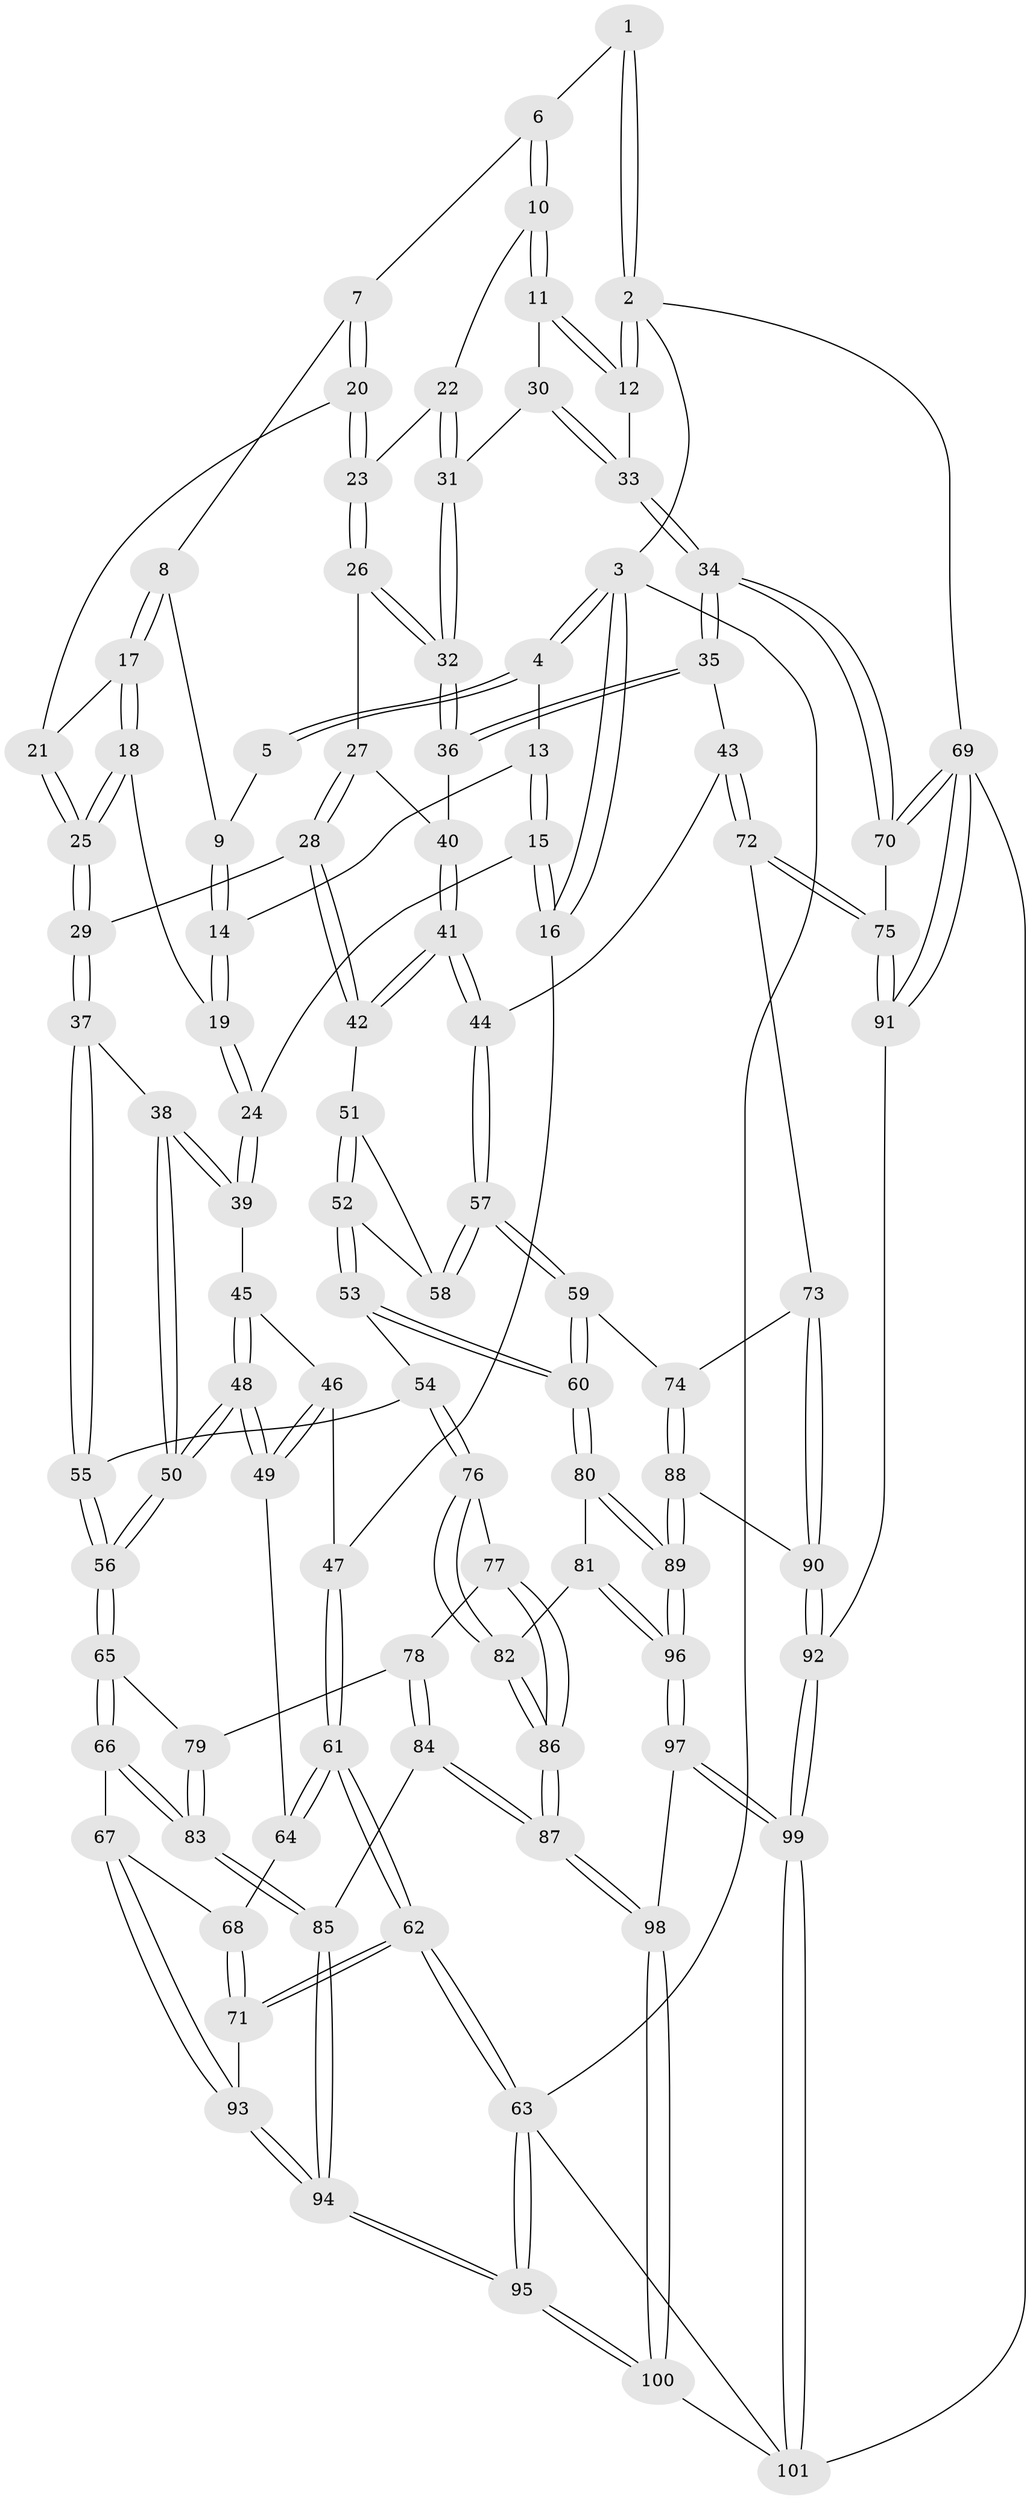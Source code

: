 // Generated by graph-tools (version 1.1) at 2025/38/02/21/25 10:38:58]
// undirected, 101 vertices, 249 edges
graph export_dot {
graph [start="1"]
  node [color=gray90,style=filled];
  1 [pos="+0.6454032662256011+0"];
  2 [pos="+1+0"];
  3 [pos="+0+0"];
  4 [pos="+0+0"];
  5 [pos="+0.37105391418734135+0"];
  6 [pos="+0.6462663373611574+0"];
  7 [pos="+0.5718800068636964+0.07597760822412783"];
  8 [pos="+0.45224498732342794+0.08699709769419463"];
  9 [pos="+0.36546216794555014+0"];
  10 [pos="+0.7640139056972775+0.09714276548742334"];
  11 [pos="+0.8381705393998781+0.14364461354308253"];
  12 [pos="+1+0"];
  13 [pos="+0.1595191194015968+0.05736890016374942"];
  14 [pos="+0.2972356828646391+0.0815912194994281"];
  15 [pos="+0.14168460081131962+0.1924111624799723"];
  16 [pos="+0+0.1691055243866251"];
  17 [pos="+0.42038600171552987+0.1682862704850989"];
  18 [pos="+0.38396839348693307+0.19048483830100568"];
  19 [pos="+0.3155627225553385+0.20633329346245222"];
  20 [pos="+0.5976155134830478+0.15905456380394753"];
  21 [pos="+0.5311697670662169+0.1899671280770702"];
  22 [pos="+0.628930600133426+0.16827813624776616"];
  23 [pos="+0.6204075045407562+0.17240828940276257"];
  24 [pos="+0.25968113633560547+0.2782674199875451"];
  25 [pos="+0.505980542203214+0.30565689681631464"];
  26 [pos="+0.6422772082080006+0.2374327400181904"];
  27 [pos="+0.6374586724678541+0.2687969528281477"];
  28 [pos="+0.5268222646435+0.3731890374865093"];
  29 [pos="+0.5229669096485149+0.3728139226755774"];
  30 [pos="+0.8418444963655063+0.21437692098367223"];
  31 [pos="+0.8302012014305707+0.23004141364704672"];
  32 [pos="+0.824220736541715+0.2385594585836648"];
  33 [pos="+1+0.3567232759328042"];
  34 [pos="+1+0.43876491185463673"];
  35 [pos="+0.8838610131911271+0.4450969345085575"];
  36 [pos="+0.8019412387920952+0.32196016899135343"];
  37 [pos="+0.4557202119843598+0.404404768573092"];
  38 [pos="+0.27843340096351815+0.36218909616550493"];
  39 [pos="+0.25966317847341097+0.2962842863254976"];
  40 [pos="+0.7236895971476769+0.35121745843478125"];
  41 [pos="+0.6712260125146627+0.45006359940682666"];
  42 [pos="+0.6167678295252612+0.4420585376968382"];
  43 [pos="+0.7968967879340217+0.5222126890199454"];
  44 [pos="+0.7039561870557834+0.4871416213707062"];
  45 [pos="+0.02887594106813748+0.3444841510165454"];
  46 [pos="+0+0.34114965313683443"];
  47 [pos="+0+0.29361180154545535"];
  48 [pos="+0.200400510723263+0.4866229661876754"];
  49 [pos="+0.1361275895217793+0.5078581423447124"];
  50 [pos="+0.2244031948499764+0.48270407037217455"];
  51 [pos="+0.589855489030203+0.4955165847289334"];
  52 [pos="+0.538347616105259+0.542686912373127"];
  53 [pos="+0.508990920706741+0.5651219066343541"];
  54 [pos="+0.4622543478385388+0.5635539335035145"];
  55 [pos="+0.460388434050013+0.560662548492891"];
  56 [pos="+0.2528180488724937+0.5400889077932713"];
  57 [pos="+0.6301997768978828+0.6194941979475432"];
  58 [pos="+0.6052905297486281+0.5601747628447756"];
  59 [pos="+0.6270783507198506+0.6328483214321303"];
  60 [pos="+0.6161646812901884+0.636239914757281"];
  61 [pos="+0+0.5488261321709653"];
  62 [pos="+0+0.7309949945465575"];
  63 [pos="+0+1"];
  64 [pos="+0.1175818590547422+0.5179382810191323"];
  65 [pos="+0.253685598061477+0.5512990015440615"];
  66 [pos="+0.13499480338379347+0.6847923499402746"];
  67 [pos="+0.12875015954013855+0.684544845455072"];
  68 [pos="+0.10886098436780337+0.5788579476205938"];
  69 [pos="+1+0.7930626752342267"];
  70 [pos="+1+0.599196645416031"];
  71 [pos="+0.02559145907567325+0.6852545791153687"];
  72 [pos="+0.8079410170631218+0.6242556298983086"];
  73 [pos="+0.7541672660611762+0.6510131003088621"];
  74 [pos="+0.6279992254725899+0.6333298956581699"];
  75 [pos="+0.8299197844985972+0.641206400994612"];
  76 [pos="+0.4566826380114959+0.5914627164507911"];
  77 [pos="+0.3509628198439584+0.6504627171717162"];
  78 [pos="+0.3032800847933455+0.6231791559979721"];
  79 [pos="+0.25900003997453214+0.5654497886541"];
  80 [pos="+0.5903791282536093+0.6663014627875979"];
  81 [pos="+0.5471872278304347+0.7078407722657606"];
  82 [pos="+0.47897593733306904+0.7132183800343833"];
  83 [pos="+0.2154288448803989+0.7426976423833489"];
  84 [pos="+0.2742561792924795+0.8085453043250417"];
  85 [pos="+0.2499249198854617+0.8094377762606262"];
  86 [pos="+0.41092156578121075+0.7882891835188479"];
  87 [pos="+0.3933721933081826+0.831410496726861"];
  88 [pos="+0.6820288678632216+0.7680382354391793"];
  89 [pos="+0.6616489603298787+0.7828189563541822"];
  90 [pos="+0.7127031933421779+0.7621877698566873"];
  91 [pos="+0.8801918064295892+0.8560012973529112"];
  92 [pos="+0.8707907679965193+0.8630374163976441"];
  93 [pos="+0.11920673061154512+0.6883887286180419"];
  94 [pos="+0.09472696938295869+0.924360443959873"];
  95 [pos="+0+1"];
  96 [pos="+0.6241131285689396+0.815899581119741"];
  97 [pos="+0.6098852529132651+0.8666171477390346"];
  98 [pos="+0.43746167240845024+0.9103237256728706"];
  99 [pos="+0.7781053571951079+1"];
  100 [pos="+0.40314195684246945+1"];
  101 [pos="+0.7645132851467998+1"];
  1 -- 2;
  1 -- 2;
  1 -- 6;
  2 -- 3;
  2 -- 12;
  2 -- 12;
  2 -- 69;
  3 -- 4;
  3 -- 4;
  3 -- 16;
  3 -- 16;
  3 -- 63;
  4 -- 5;
  4 -- 5;
  4 -- 13;
  5 -- 9;
  6 -- 7;
  6 -- 10;
  6 -- 10;
  7 -- 8;
  7 -- 20;
  7 -- 20;
  8 -- 9;
  8 -- 17;
  8 -- 17;
  9 -- 14;
  9 -- 14;
  10 -- 11;
  10 -- 11;
  10 -- 22;
  11 -- 12;
  11 -- 12;
  11 -- 30;
  12 -- 33;
  13 -- 14;
  13 -- 15;
  13 -- 15;
  14 -- 19;
  14 -- 19;
  15 -- 16;
  15 -- 16;
  15 -- 24;
  16 -- 47;
  17 -- 18;
  17 -- 18;
  17 -- 21;
  18 -- 19;
  18 -- 25;
  18 -- 25;
  19 -- 24;
  19 -- 24;
  20 -- 21;
  20 -- 23;
  20 -- 23;
  21 -- 25;
  21 -- 25;
  22 -- 23;
  22 -- 31;
  22 -- 31;
  23 -- 26;
  23 -- 26;
  24 -- 39;
  24 -- 39;
  25 -- 29;
  25 -- 29;
  26 -- 27;
  26 -- 32;
  26 -- 32;
  27 -- 28;
  27 -- 28;
  27 -- 40;
  28 -- 29;
  28 -- 42;
  28 -- 42;
  29 -- 37;
  29 -- 37;
  30 -- 31;
  30 -- 33;
  30 -- 33;
  31 -- 32;
  31 -- 32;
  32 -- 36;
  32 -- 36;
  33 -- 34;
  33 -- 34;
  34 -- 35;
  34 -- 35;
  34 -- 70;
  34 -- 70;
  35 -- 36;
  35 -- 36;
  35 -- 43;
  36 -- 40;
  37 -- 38;
  37 -- 55;
  37 -- 55;
  38 -- 39;
  38 -- 39;
  38 -- 50;
  38 -- 50;
  39 -- 45;
  40 -- 41;
  40 -- 41;
  41 -- 42;
  41 -- 42;
  41 -- 44;
  41 -- 44;
  42 -- 51;
  43 -- 44;
  43 -- 72;
  43 -- 72;
  44 -- 57;
  44 -- 57;
  45 -- 46;
  45 -- 48;
  45 -- 48;
  46 -- 47;
  46 -- 49;
  46 -- 49;
  47 -- 61;
  47 -- 61;
  48 -- 49;
  48 -- 49;
  48 -- 50;
  48 -- 50;
  49 -- 64;
  50 -- 56;
  50 -- 56;
  51 -- 52;
  51 -- 52;
  51 -- 58;
  52 -- 53;
  52 -- 53;
  52 -- 58;
  53 -- 54;
  53 -- 60;
  53 -- 60;
  54 -- 55;
  54 -- 76;
  54 -- 76;
  55 -- 56;
  55 -- 56;
  56 -- 65;
  56 -- 65;
  57 -- 58;
  57 -- 58;
  57 -- 59;
  57 -- 59;
  59 -- 60;
  59 -- 60;
  59 -- 74;
  60 -- 80;
  60 -- 80;
  61 -- 62;
  61 -- 62;
  61 -- 64;
  61 -- 64;
  62 -- 63;
  62 -- 63;
  62 -- 71;
  62 -- 71;
  63 -- 95;
  63 -- 95;
  63 -- 101;
  64 -- 68;
  65 -- 66;
  65 -- 66;
  65 -- 79;
  66 -- 67;
  66 -- 83;
  66 -- 83;
  67 -- 68;
  67 -- 93;
  67 -- 93;
  68 -- 71;
  68 -- 71;
  69 -- 70;
  69 -- 70;
  69 -- 91;
  69 -- 91;
  69 -- 101;
  70 -- 75;
  71 -- 93;
  72 -- 73;
  72 -- 75;
  72 -- 75;
  73 -- 74;
  73 -- 90;
  73 -- 90;
  74 -- 88;
  74 -- 88;
  75 -- 91;
  75 -- 91;
  76 -- 77;
  76 -- 82;
  76 -- 82;
  77 -- 78;
  77 -- 86;
  77 -- 86;
  78 -- 79;
  78 -- 84;
  78 -- 84;
  79 -- 83;
  79 -- 83;
  80 -- 81;
  80 -- 89;
  80 -- 89;
  81 -- 82;
  81 -- 96;
  81 -- 96;
  82 -- 86;
  82 -- 86;
  83 -- 85;
  83 -- 85;
  84 -- 85;
  84 -- 87;
  84 -- 87;
  85 -- 94;
  85 -- 94;
  86 -- 87;
  86 -- 87;
  87 -- 98;
  87 -- 98;
  88 -- 89;
  88 -- 89;
  88 -- 90;
  89 -- 96;
  89 -- 96;
  90 -- 92;
  90 -- 92;
  91 -- 92;
  92 -- 99;
  92 -- 99;
  93 -- 94;
  93 -- 94;
  94 -- 95;
  94 -- 95;
  95 -- 100;
  95 -- 100;
  96 -- 97;
  96 -- 97;
  97 -- 98;
  97 -- 99;
  97 -- 99;
  98 -- 100;
  98 -- 100;
  99 -- 101;
  99 -- 101;
  100 -- 101;
}

